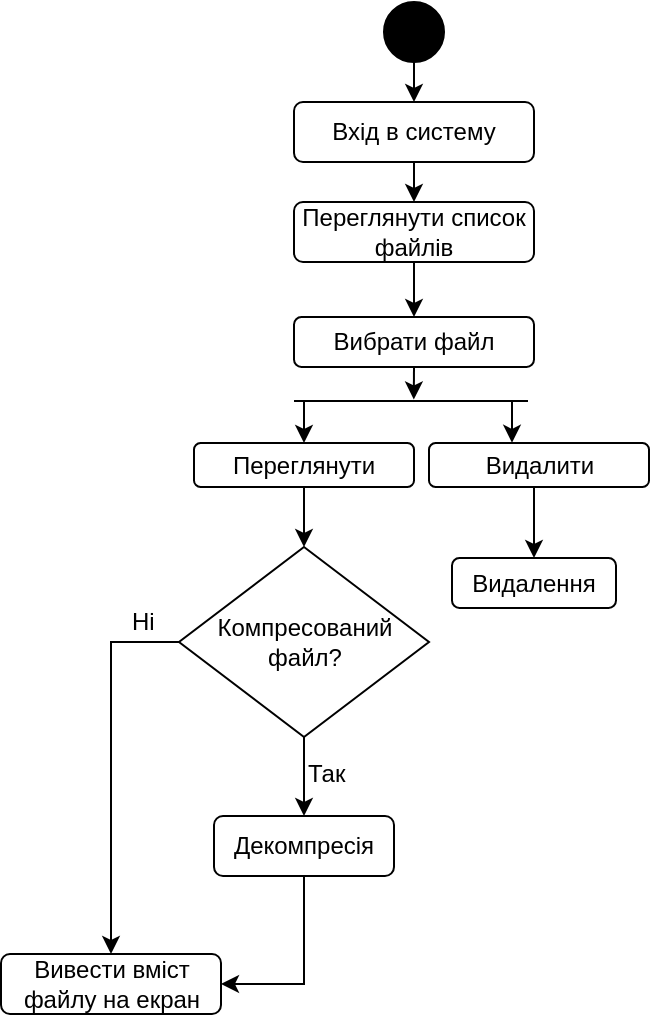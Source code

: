 <mxfile version="12.2.3" type="github" pages="1">
  <diagram id="cpokNRBg-VzU-aljw5Am" name="Page-1">
    <mxGraphModel dx="678" dy="401" grid="1" gridSize="22" guides="1" tooltips="1" connect="1" arrows="1" fold="1" page="1" pageScale="1" pageWidth="827" pageHeight="1169" math="0" shadow="0">
      <root>
        <mxCell id="0"/>
        <mxCell id="1" parent="0"/>
        <mxCell id="mOCS-du2RosbNpoSrb0D-2" value="" style="ellipse;whiteSpace=wrap;html=1;strokeColor=#000000;fillColor=#000000;" parent="1" vertex="1">
          <mxGeometry x="398" y="30" width="30" height="30" as="geometry"/>
        </mxCell>
        <mxCell id="mOCS-du2RosbNpoSrb0D-3" value="" style="endArrow=classic;html=1;exitX=0.5;exitY=1;exitDx=0;exitDy=0;" parent="1" source="mOCS-du2RosbNpoSrb0D-2" edge="1">
          <mxGeometry width="50" height="50" relative="1" as="geometry">
            <mxPoint x="400" y="110" as="sourcePoint"/>
            <mxPoint x="413" y="80" as="targetPoint"/>
          </mxGeometry>
        </mxCell>
        <mxCell id="mOCS-du2RosbNpoSrb0D-4" value="Вхід в систему" style="rounded=1;whiteSpace=wrap;html=1;strokeColor=#000000;fillColor=#FFFFFF;" parent="1" vertex="1">
          <mxGeometry x="353" y="80" width="120" height="30" as="geometry"/>
        </mxCell>
        <mxCell id="mOCS-du2RosbNpoSrb0D-5" value="" style="endArrow=classic;html=1;exitX=0.5;exitY=1;exitDx=0;exitDy=0;" parent="1" source="mOCS-du2RosbNpoSrb0D-4" target="mOCS-du2RosbNpoSrb0D-6" edge="1">
          <mxGeometry width="50" height="50" relative="1" as="geometry">
            <mxPoint x="350" y="180" as="sourcePoint"/>
            <mxPoint x="413" y="160" as="targetPoint"/>
          </mxGeometry>
        </mxCell>
        <mxCell id="mOCS-du2RosbNpoSrb0D-6" value="Переглянути список файлів" style="rounded=1;whiteSpace=wrap;html=1;strokeColor=#000000;fillColor=#FFFFFF;" parent="1" vertex="1">
          <mxGeometry x="353" y="130" width="120" height="30" as="geometry"/>
        </mxCell>
        <mxCell id="di7U2muk_bYWO-qKp3RB-14" style="edgeStyle=orthogonalEdgeStyle;rounded=0;orthogonalLoop=1;jettySize=auto;html=1;exitX=0.5;exitY=1;exitDx=0;exitDy=0;entryX=0.512;entryY=0.46;entryDx=0;entryDy=0;entryPerimeter=0;" edge="1" parent="1" source="mOCS-du2RosbNpoSrb0D-7" target="di7U2muk_bYWO-qKp3RB-9">
          <mxGeometry relative="1" as="geometry"/>
        </mxCell>
        <mxCell id="mOCS-du2RosbNpoSrb0D-7" value="Вибрати файл" style="rounded=1;whiteSpace=wrap;html=1;fontFamily=Helvetica;fontSize=12;fontColor=#000000;align=center;strokeColor=#000000;fillColor=#FFFFFF;" parent="1" vertex="1">
          <mxGeometry x="353" y="187.5" width="120" height="25" as="geometry"/>
        </mxCell>
        <mxCell id="mOCS-du2RosbNpoSrb0D-8" value="" style="endArrow=classic;html=1;exitX=0.5;exitY=1;exitDx=0;exitDy=0;entryX=0.5;entryY=0;entryDx=0;entryDy=0;" parent="1" source="mOCS-du2RosbNpoSrb0D-6" target="mOCS-du2RosbNpoSrb0D-7" edge="1">
          <mxGeometry width="50" height="50" relative="1" as="geometry">
            <mxPoint x="423" y="120" as="sourcePoint"/>
            <mxPoint x="413" y="230" as="targetPoint"/>
          </mxGeometry>
        </mxCell>
        <mxCell id="mOCS-du2RosbNpoSrb0D-84" value="" style="edgeStyle=orthogonalEdgeStyle;rounded=0;orthogonalLoop=1;jettySize=auto;html=1;" parent="1" source="mOCS-du2RosbNpoSrb0D-52" target="mOCS-du2RosbNpoSrb0D-83" edge="1">
          <mxGeometry relative="1" as="geometry"/>
        </mxCell>
        <mxCell id="mOCS-du2RosbNpoSrb0D-52" value="Переглянути" style="rounded=1;whiteSpace=wrap;html=1;fontFamily=Helvetica;fontSize=12;fontColor=#000000;align=center;strokeColor=#000000;fillColor=#FFFFFF;" parent="1" vertex="1">
          <mxGeometry x="303" y="250.5" width="110" height="22" as="geometry"/>
        </mxCell>
        <mxCell id="mOCS-du2RosbNpoSrb0D-89" value="" style="edgeStyle=orthogonalEdgeStyle;rounded=0;orthogonalLoop=1;jettySize=auto;html=1;entryX=0.5;entryY=0;entryDx=0;entryDy=0;exitX=0;exitY=0.5;exitDx=0;exitDy=0;" parent="1" source="mOCS-du2RosbNpoSrb0D-83" target="mOCS-du2RosbNpoSrb0D-68" edge="1">
          <mxGeometry relative="1" as="geometry">
            <mxPoint x="238" y="510" as="targetPoint"/>
            <Array as="points">
              <mxPoint x="262" y="350"/>
            </Array>
          </mxGeometry>
        </mxCell>
        <mxCell id="mOCS-du2RosbNpoSrb0D-93" value="" style="edgeStyle=orthogonalEdgeStyle;rounded=0;orthogonalLoop=1;jettySize=auto;html=1;" parent="1" source="mOCS-du2RosbNpoSrb0D-83" target="mOCS-du2RosbNpoSrb0D-63" edge="1">
          <mxGeometry relative="1" as="geometry"/>
        </mxCell>
        <mxCell id="mOCS-du2RosbNpoSrb0D-83" value="Компресований файл?" style="rhombus;whiteSpace=wrap;html=1;strokeColor=#000000;fillColor=#FFFFFF;" parent="1" vertex="1">
          <mxGeometry x="295.5" y="302.5" width="125" height="95" as="geometry"/>
        </mxCell>
        <mxCell id="mOCS-du2RosbNpoSrb0D-56" value="Видалення" style="rounded=1;whiteSpace=wrap;html=1;strokeColor=#000000;fillColor=#FFFFFF;" parent="1" vertex="1">
          <mxGeometry x="432" y="308" width="82" height="25" as="geometry"/>
        </mxCell>
        <mxCell id="mOCS-du2RosbNpoSrb0D-69" value="" style="edgeStyle=orthogonalEdgeStyle;rounded=0;orthogonalLoop=1;jettySize=auto;html=1;exitX=0.5;exitY=0;exitDx=0;exitDy=0;" parent="1" source="mOCS-du2RosbNpoSrb0D-63" target="mOCS-du2RosbNpoSrb0D-68" edge="1">
          <mxGeometry relative="1" as="geometry">
            <Array as="points">
              <mxPoint x="358" y="521"/>
            </Array>
          </mxGeometry>
        </mxCell>
        <mxCell id="mOCS-du2RosbNpoSrb0D-63" value="Декомпресія" style="rounded=1;whiteSpace=wrap;html=1;strokeColor=#000000;fillColor=#FFFFFF;direction=west;" parent="1" vertex="1">
          <mxGeometry x="313" y="437" width="90" height="30" as="geometry"/>
        </mxCell>
        <mxCell id="mOCS-du2RosbNpoSrb0D-68" value="Вивести вміст файлу на екран" style="rounded=1;whiteSpace=wrap;html=1;strokeColor=#000000;fillColor=#FFFFFF;" parent="1" vertex="1">
          <mxGeometry x="206.5" y="506" width="110" height="30" as="geometry"/>
        </mxCell>
        <mxCell id="di7U2muk_bYWO-qKp3RB-9" value="" style="line;strokeWidth=1;fillColor=none;align=left;verticalAlign=middle;spacingTop=-1;spacingLeft=3;spacingRight=3;rotatable=0;labelPosition=right;points=[];portConstraint=eastwest;" vertex="1" parent="1">
          <mxGeometry x="353" y="220" width="117" height="19" as="geometry"/>
        </mxCell>
        <mxCell id="di7U2muk_bYWO-qKp3RB-10" value="" style="edgeStyle=orthogonalEdgeStyle;rounded=0;orthogonalLoop=1;jettySize=auto;html=1;entryX=0.5;entryY=0;entryDx=0;entryDy=0;" edge="1" parent="1" target="mOCS-du2RosbNpoSrb0D-52">
          <mxGeometry relative="1" as="geometry">
            <mxPoint x="358" y="230" as="sourcePoint"/>
            <mxPoint x="401" y="330.0" as="targetPoint"/>
          </mxGeometry>
        </mxCell>
        <mxCell id="di7U2muk_bYWO-qKp3RB-13" style="edgeStyle=orthogonalEdgeStyle;rounded=0;orthogonalLoop=1;jettySize=auto;html=1;exitX=0.5;exitY=1;exitDx=0;exitDy=0;entryX=0.5;entryY=0;entryDx=0;entryDy=0;" edge="1" parent="1" source="di7U2muk_bYWO-qKp3RB-11" target="mOCS-du2RosbNpoSrb0D-56">
          <mxGeometry relative="1" as="geometry"/>
        </mxCell>
        <mxCell id="di7U2muk_bYWO-qKp3RB-11" value="Видалити" style="rounded=1;whiteSpace=wrap;html=1;fontFamily=Helvetica;fontSize=12;fontColor=#000000;align=center;strokeColor=#000000;fillColor=#FFFFFF;" vertex="1" parent="1">
          <mxGeometry x="420.5" y="250.5" width="110" height="22" as="geometry"/>
        </mxCell>
        <mxCell id="di7U2muk_bYWO-qKp3RB-12" value="" style="edgeStyle=orthogonalEdgeStyle;rounded=0;orthogonalLoop=1;jettySize=auto;html=1;entryX=0.5;entryY=0;entryDx=0;entryDy=0;" edge="1" parent="1">
          <mxGeometry relative="1" as="geometry">
            <mxPoint x="462" y="230" as="sourcePoint"/>
            <mxPoint x="462" y="250.4" as="targetPoint"/>
          </mxGeometry>
        </mxCell>
        <mxCell id="di7U2muk_bYWO-qKp3RB-15" value="Так&lt;br&gt;" style="text;html=1;resizable=0;points=[];autosize=1;align=left;verticalAlign=top;spacingTop=-4;" vertex="1" parent="1">
          <mxGeometry x="358" y="406" width="22" height="22" as="geometry"/>
        </mxCell>
        <mxCell id="di7U2muk_bYWO-qKp3RB-16" value="Ні&lt;br&gt;" style="text;html=1;resizable=0;points=[];autosize=1;align=left;verticalAlign=top;spacingTop=-4;" vertex="1" parent="1">
          <mxGeometry x="270" y="330" width="22" height="22" as="geometry"/>
        </mxCell>
      </root>
    </mxGraphModel>
  </diagram>
</mxfile>
